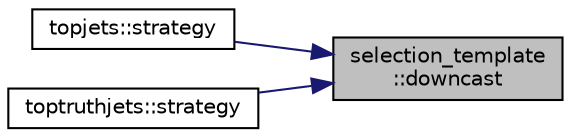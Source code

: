 digraph "selection_template::downcast"
{
 // INTERACTIVE_SVG=YES
 // LATEX_PDF_SIZE
  edge [fontname="Helvetica",fontsize="10",labelfontname="Helvetica",labelfontsize="10"];
  node [fontname="Helvetica",fontsize="10",shape=record];
  rankdir="RL";
  Node1 [label="selection_template\l::downcast",height=0.2,width=0.4,color="black", fillcolor="grey75", style="filled", fontcolor="black",tooltip=" "];
  Node1 -> Node2 [dir="back",color="midnightblue",fontsize="10",style="solid",fontname="Helvetica"];
  Node2 [label="topjets::strategy",height=0.2,width=0.4,color="black", fillcolor="white", style="filled",URL="$classtopjets.html#a72145e79c19febe5393d17220c980e2a",tooltip=" "];
  Node1 -> Node3 [dir="back",color="midnightblue",fontsize="10",style="solid",fontname="Helvetica"];
  Node3 [label="toptruthjets::strategy",height=0.2,width=0.4,color="black", fillcolor="white", style="filled",URL="$classtoptruthjets.html#a39c1afcec2800b351fc047fbfa4f009f",tooltip=" "];
}
